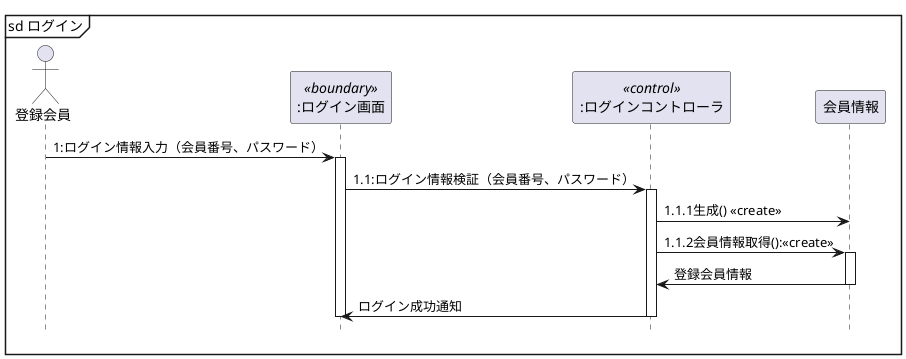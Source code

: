 @startuml
hide footbox
Actor 登録会員 as member
participant ":ログイン画面" as boundary <<boundary>>
participant ":ログインコントローラ" as control <<control>>
'participant "会員情報" as entity

mainframe sd ログイン

member -> boundary : 1:ログイン情報入力（会員番号、パスワード）
activate boundary
    boundary -> control : 1.1:ログイン情報検証（会員番号、パスワード）
    
    activate control
    participant "会員情報" as entity
    control -> entity :1.1.1生成() <<create>>
        control -> entity : 1.1.2会員情報取得():<<create>>
    
    activate entity
        control <- entity : 登録会員情報
    deactivate entity
    
    boundary <- control : ログイン成功通知
    
    deactivate control

deactivate boundary

' control -> entity : <<create>>\n1.1.1生成():
' control -> entity : 1.1.2会員情報取得():<<create>>
' control <- entity : 登録会員情報

@enduml
